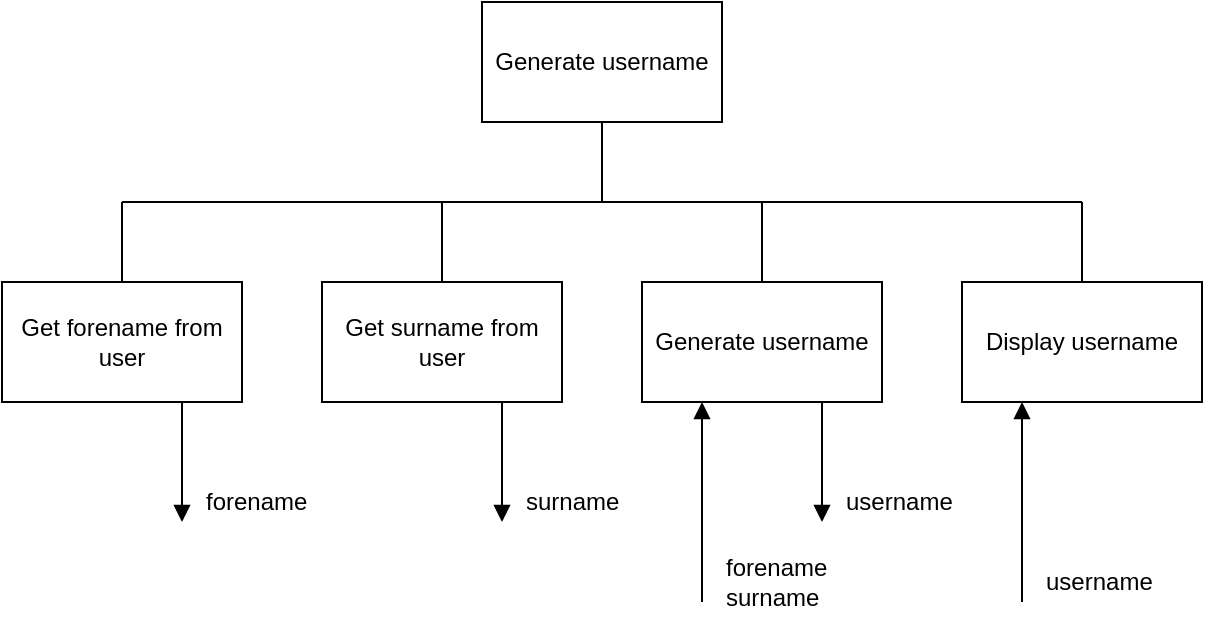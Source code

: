 <mxfile version="20.3.0" type="device"><diagram id="EnshmzdUjxmoQfEYcLfx" name="Page-1"><mxGraphModel dx="870" dy="697" grid="1" gridSize="10" guides="1" tooltips="1" connect="1" arrows="1" fold="1" page="1" pageScale="1" pageWidth="1169" pageHeight="827" math="0" shadow="0"><root><mxCell id="0"/><mxCell id="1" parent="0"/><mxCell id="E6mN9G5fb98xOhmSHKBP-26" style="edgeStyle=none;rounded=0;orthogonalLoop=1;jettySize=auto;html=1;exitX=0.5;exitY=1;exitDx=0;exitDy=0;startArrow=none;startFill=0;endArrow=none;endFill=0;" parent="1" source="E6mN9G5fb98xOhmSHKBP-1" edge="1"><mxGeometry relative="1" as="geometry"><mxPoint x="460" y="220" as="targetPoint"/></mxGeometry></mxCell><mxCell id="E6mN9G5fb98xOhmSHKBP-1" value="Generate username" style="rounded=0;whiteSpace=wrap;html=1;" parent="1" vertex="1"><mxGeometry x="400" y="120" width="120" height="60" as="geometry"/></mxCell><mxCell id="E6mN9G5fb98xOhmSHKBP-10" style="edgeStyle=none;rounded=0;orthogonalLoop=1;jettySize=auto;html=1;exitX=0.75;exitY=1;exitDx=0;exitDy=0;endArrow=block;endFill=1;" parent="1" source="E6mN9G5fb98xOhmSHKBP-3" edge="1"><mxGeometry relative="1" as="geometry"><mxPoint x="410" y="380" as="targetPoint"/></mxGeometry></mxCell><mxCell id="E6mN9G5fb98xOhmSHKBP-15" style="edgeStyle=none;rounded=0;orthogonalLoop=1;jettySize=auto;html=1;exitX=0.5;exitY=0;exitDx=0;exitDy=0;startArrow=none;startFill=0;endArrow=none;endFill=0;" parent="1" source="E6mN9G5fb98xOhmSHKBP-3" edge="1"><mxGeometry relative="1" as="geometry"><mxPoint x="380" y="220" as="targetPoint"/></mxGeometry></mxCell><mxCell id="E6mN9G5fb98xOhmSHKBP-3" value="Get surname from user" style="rounded=0;whiteSpace=wrap;html=1;" parent="1" vertex="1"><mxGeometry x="320" y="260" width="120" height="60" as="geometry"/></mxCell><mxCell id="E6mN9G5fb98xOhmSHKBP-11" style="edgeStyle=none;rounded=0;orthogonalLoop=1;jettySize=auto;html=1;exitX=0.25;exitY=1;exitDx=0;exitDy=0;endArrow=none;endFill=0;startArrow=block;startFill=1;" parent="1" source="E6mN9G5fb98xOhmSHKBP-4" edge="1"><mxGeometry relative="1" as="geometry"><mxPoint x="510" y="420" as="targetPoint"/></mxGeometry></mxCell><mxCell id="E6mN9G5fb98xOhmSHKBP-12" style="edgeStyle=none;rounded=0;orthogonalLoop=1;jettySize=auto;html=1;exitX=0.75;exitY=1;exitDx=0;exitDy=0;endArrow=block;endFill=1;" parent="1" source="E6mN9G5fb98xOhmSHKBP-4" edge="1"><mxGeometry relative="1" as="geometry"><mxPoint x="570" y="380" as="targetPoint"/></mxGeometry></mxCell><mxCell id="E6mN9G5fb98xOhmSHKBP-16" style="edgeStyle=none;rounded=0;orthogonalLoop=1;jettySize=auto;html=1;exitX=0.5;exitY=0;exitDx=0;exitDy=0;startArrow=none;startFill=0;endArrow=none;endFill=0;" parent="1" source="E6mN9G5fb98xOhmSHKBP-4" edge="1"><mxGeometry relative="1" as="geometry"><mxPoint x="540" y="220" as="targetPoint"/></mxGeometry></mxCell><mxCell id="E6mN9G5fb98xOhmSHKBP-4" value="Generate username" style="rounded=0;whiteSpace=wrap;html=1;" parent="1" vertex="1"><mxGeometry x="480" y="260" width="120" height="60" as="geometry"/></mxCell><mxCell id="E6mN9G5fb98xOhmSHKBP-13" style="edgeStyle=none;rounded=0;orthogonalLoop=1;jettySize=auto;html=1;exitX=0.25;exitY=1;exitDx=0;exitDy=0;endArrow=none;endFill=0;startArrow=block;startFill=1;" parent="1" source="E6mN9G5fb98xOhmSHKBP-5" edge="1"><mxGeometry relative="1" as="geometry"><mxPoint x="670" y="420" as="targetPoint"/></mxGeometry></mxCell><mxCell id="E6mN9G5fb98xOhmSHKBP-17" style="edgeStyle=none;rounded=0;orthogonalLoop=1;jettySize=auto;html=1;exitX=0.5;exitY=0;exitDx=0;exitDy=0;startArrow=none;startFill=0;endArrow=none;endFill=0;" parent="1" source="E6mN9G5fb98xOhmSHKBP-5" edge="1"><mxGeometry relative="1" as="geometry"><mxPoint x="700" y="220" as="targetPoint"/></mxGeometry></mxCell><mxCell id="E6mN9G5fb98xOhmSHKBP-5" value="Display username" style="rounded=0;whiteSpace=wrap;html=1;" parent="1" vertex="1"><mxGeometry x="640" y="260" width="120" height="60" as="geometry"/></mxCell><mxCell id="E6mN9G5fb98xOhmSHKBP-9" style="edgeStyle=none;rounded=0;orthogonalLoop=1;jettySize=auto;html=1;exitX=0.75;exitY=1;exitDx=0;exitDy=0;endArrow=block;endFill=1;" parent="1" source="E6mN9G5fb98xOhmSHKBP-6" edge="1"><mxGeometry relative="1" as="geometry"><mxPoint x="250" y="380" as="targetPoint"/></mxGeometry></mxCell><mxCell id="E6mN9G5fb98xOhmSHKBP-14" style="edgeStyle=none;rounded=0;orthogonalLoop=1;jettySize=auto;html=1;exitX=0.5;exitY=0;exitDx=0;exitDy=0;startArrow=none;startFill=0;endArrow=none;endFill=0;" parent="1" source="E6mN9G5fb98xOhmSHKBP-6" edge="1"><mxGeometry relative="1" as="geometry"><mxPoint x="220" y="220" as="targetPoint"/></mxGeometry></mxCell><mxCell id="E6mN9G5fb98xOhmSHKBP-6" value="Get forename from user" style="rounded=0;whiteSpace=wrap;html=1;" parent="1" vertex="1"><mxGeometry x="160" y="260" width="120" height="60" as="geometry"/></mxCell><mxCell id="E6mN9G5fb98xOhmSHKBP-20" value="" style="endArrow=none;html=1;rounded=0;edgeStyle=orthogonalEdgeStyle;endFill=0;" parent="1" edge="1"><mxGeometry width="50" height="50" relative="1" as="geometry"><mxPoint x="220" y="220" as="sourcePoint"/><mxPoint x="700" y="220" as="targetPoint"/></mxGeometry></mxCell><mxCell id="E6mN9G5fb98xOhmSHKBP-21" value="forename" style="text;html=1;strokeColor=none;fillColor=none;align=left;verticalAlign=middle;whiteSpace=wrap;rounded=0;" parent="1" vertex="1"><mxGeometry x="260" y="360" width="40" height="20" as="geometry"/></mxCell><mxCell id="E6mN9G5fb98xOhmSHKBP-22" value="surname" style="text;html=1;strokeColor=none;fillColor=none;align=left;verticalAlign=middle;whiteSpace=wrap;rounded=0;" parent="1" vertex="1"><mxGeometry x="420" y="360" width="40" height="20" as="geometry"/></mxCell><mxCell id="E6mN9G5fb98xOhmSHKBP-23" value="forename&lt;br&gt;surname" style="text;html=1;strokeColor=none;fillColor=none;align=left;verticalAlign=middle;whiteSpace=wrap;rounded=0;" parent="1" vertex="1"><mxGeometry x="520" y="400" width="40" height="20" as="geometry"/></mxCell><mxCell id="E6mN9G5fb98xOhmSHKBP-24" value="username" style="text;html=1;strokeColor=none;fillColor=none;align=left;verticalAlign=middle;whiteSpace=wrap;rounded=0;" parent="1" vertex="1"><mxGeometry x="580" y="360" width="40" height="20" as="geometry"/></mxCell><mxCell id="E6mN9G5fb98xOhmSHKBP-25" value="username" style="text;html=1;strokeColor=none;fillColor=none;align=left;verticalAlign=middle;whiteSpace=wrap;rounded=0;" parent="1" vertex="1"><mxGeometry x="680" y="400" width="40" height="20" as="geometry"/></mxCell></root></mxGraphModel></diagram></mxfile>